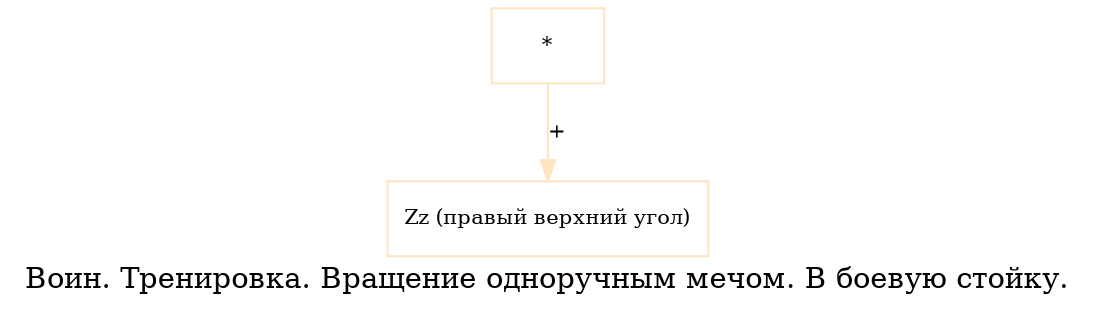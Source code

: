 ﻿// @see turnSword.gv

digraph Visual {

label = "Воин. Тренировка. Вращение одноручным мечом. В боевую стойку.";


color = "lightgrey";
concentrate = true;
clusterrank = "global";
edge [ fontsize = 10 ];


subgraph clusterSprite {

    node [ shape = "box", color = "bisque", fontsize = 10 ];
    edge [ color = "bisque" ];

    "*" -> "Zz (правый верхний угол)" [ label = "+" ];

} // subgraph clusterSprite


} // digraph Visual
